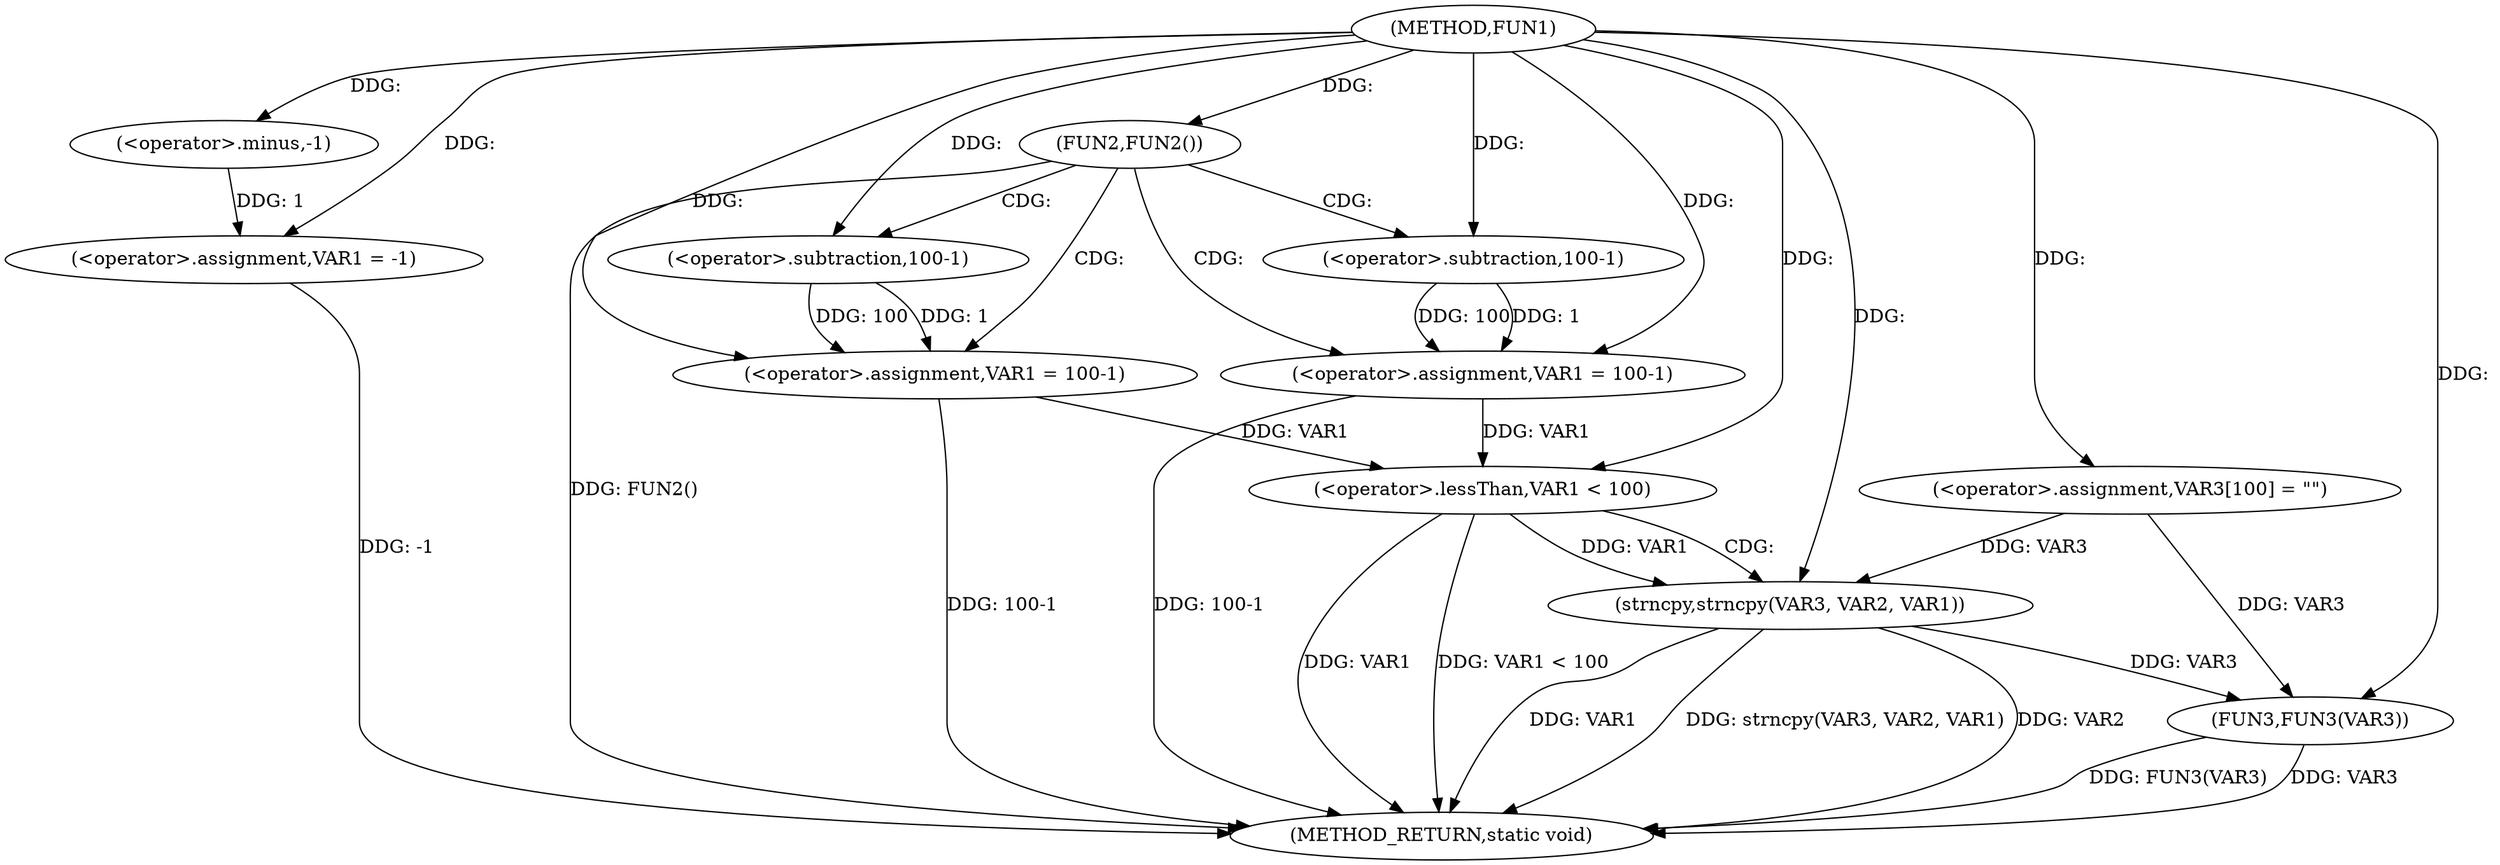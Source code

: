 digraph FUN1 {  
"1000100" [label = "(METHOD,FUN1)" ]
"1000139" [label = "(METHOD_RETURN,static void)" ]
"1000103" [label = "(<operator>.assignment,VAR1 = -1)" ]
"1000105" [label = "(<operator>.minus,-1)" ]
"1000108" [label = "(FUN2,FUN2())" ]
"1000110" [label = "(<operator>.assignment,VAR1 = 100-1)" ]
"1000112" [label = "(<operator>.subtraction,100-1)" ]
"1000117" [label = "(<operator>.assignment,VAR1 = 100-1)" ]
"1000119" [label = "(<operator>.subtraction,100-1)" ]
"1000125" [label = "(<operator>.assignment,VAR3[100] = \"\")" ]
"1000129" [label = "(<operator>.lessThan,VAR1 < 100)" ]
"1000133" [label = "(strncpy,strncpy(VAR3, VAR2, VAR1))" ]
"1000137" [label = "(FUN3,FUN3(VAR3))" ]
  "1000129" -> "1000139"  [ label = "DDG: VAR1"] 
  "1000108" -> "1000139"  [ label = "DDG: FUN2()"] 
  "1000103" -> "1000139"  [ label = "DDG: -1"] 
  "1000133" -> "1000139"  [ label = "DDG: VAR1"] 
  "1000137" -> "1000139"  [ label = "DDG: VAR3"] 
  "1000117" -> "1000139"  [ label = "DDG: 100-1"] 
  "1000137" -> "1000139"  [ label = "DDG: FUN3(VAR3)"] 
  "1000129" -> "1000139"  [ label = "DDG: VAR1 < 100"] 
  "1000133" -> "1000139"  [ label = "DDG: strncpy(VAR3, VAR2, VAR1)"] 
  "1000110" -> "1000139"  [ label = "DDG: 100-1"] 
  "1000133" -> "1000139"  [ label = "DDG: VAR2"] 
  "1000105" -> "1000103"  [ label = "DDG: 1"] 
  "1000100" -> "1000103"  [ label = "DDG: "] 
  "1000100" -> "1000105"  [ label = "DDG: "] 
  "1000100" -> "1000108"  [ label = "DDG: "] 
  "1000112" -> "1000110"  [ label = "DDG: 100"] 
  "1000112" -> "1000110"  [ label = "DDG: 1"] 
  "1000100" -> "1000110"  [ label = "DDG: "] 
  "1000100" -> "1000112"  [ label = "DDG: "] 
  "1000119" -> "1000117"  [ label = "DDG: 100"] 
  "1000119" -> "1000117"  [ label = "DDG: 1"] 
  "1000100" -> "1000117"  [ label = "DDG: "] 
  "1000100" -> "1000119"  [ label = "DDG: "] 
  "1000100" -> "1000125"  [ label = "DDG: "] 
  "1000117" -> "1000129"  [ label = "DDG: VAR1"] 
  "1000110" -> "1000129"  [ label = "DDG: VAR1"] 
  "1000100" -> "1000129"  [ label = "DDG: "] 
  "1000125" -> "1000133"  [ label = "DDG: VAR3"] 
  "1000100" -> "1000133"  [ label = "DDG: "] 
  "1000129" -> "1000133"  [ label = "DDG: VAR1"] 
  "1000125" -> "1000137"  [ label = "DDG: VAR3"] 
  "1000133" -> "1000137"  [ label = "DDG: VAR3"] 
  "1000100" -> "1000137"  [ label = "DDG: "] 
  "1000108" -> "1000110"  [ label = "CDG: "] 
  "1000108" -> "1000112"  [ label = "CDG: "] 
  "1000108" -> "1000119"  [ label = "CDG: "] 
  "1000108" -> "1000117"  [ label = "CDG: "] 
  "1000129" -> "1000133"  [ label = "CDG: "] 
}
